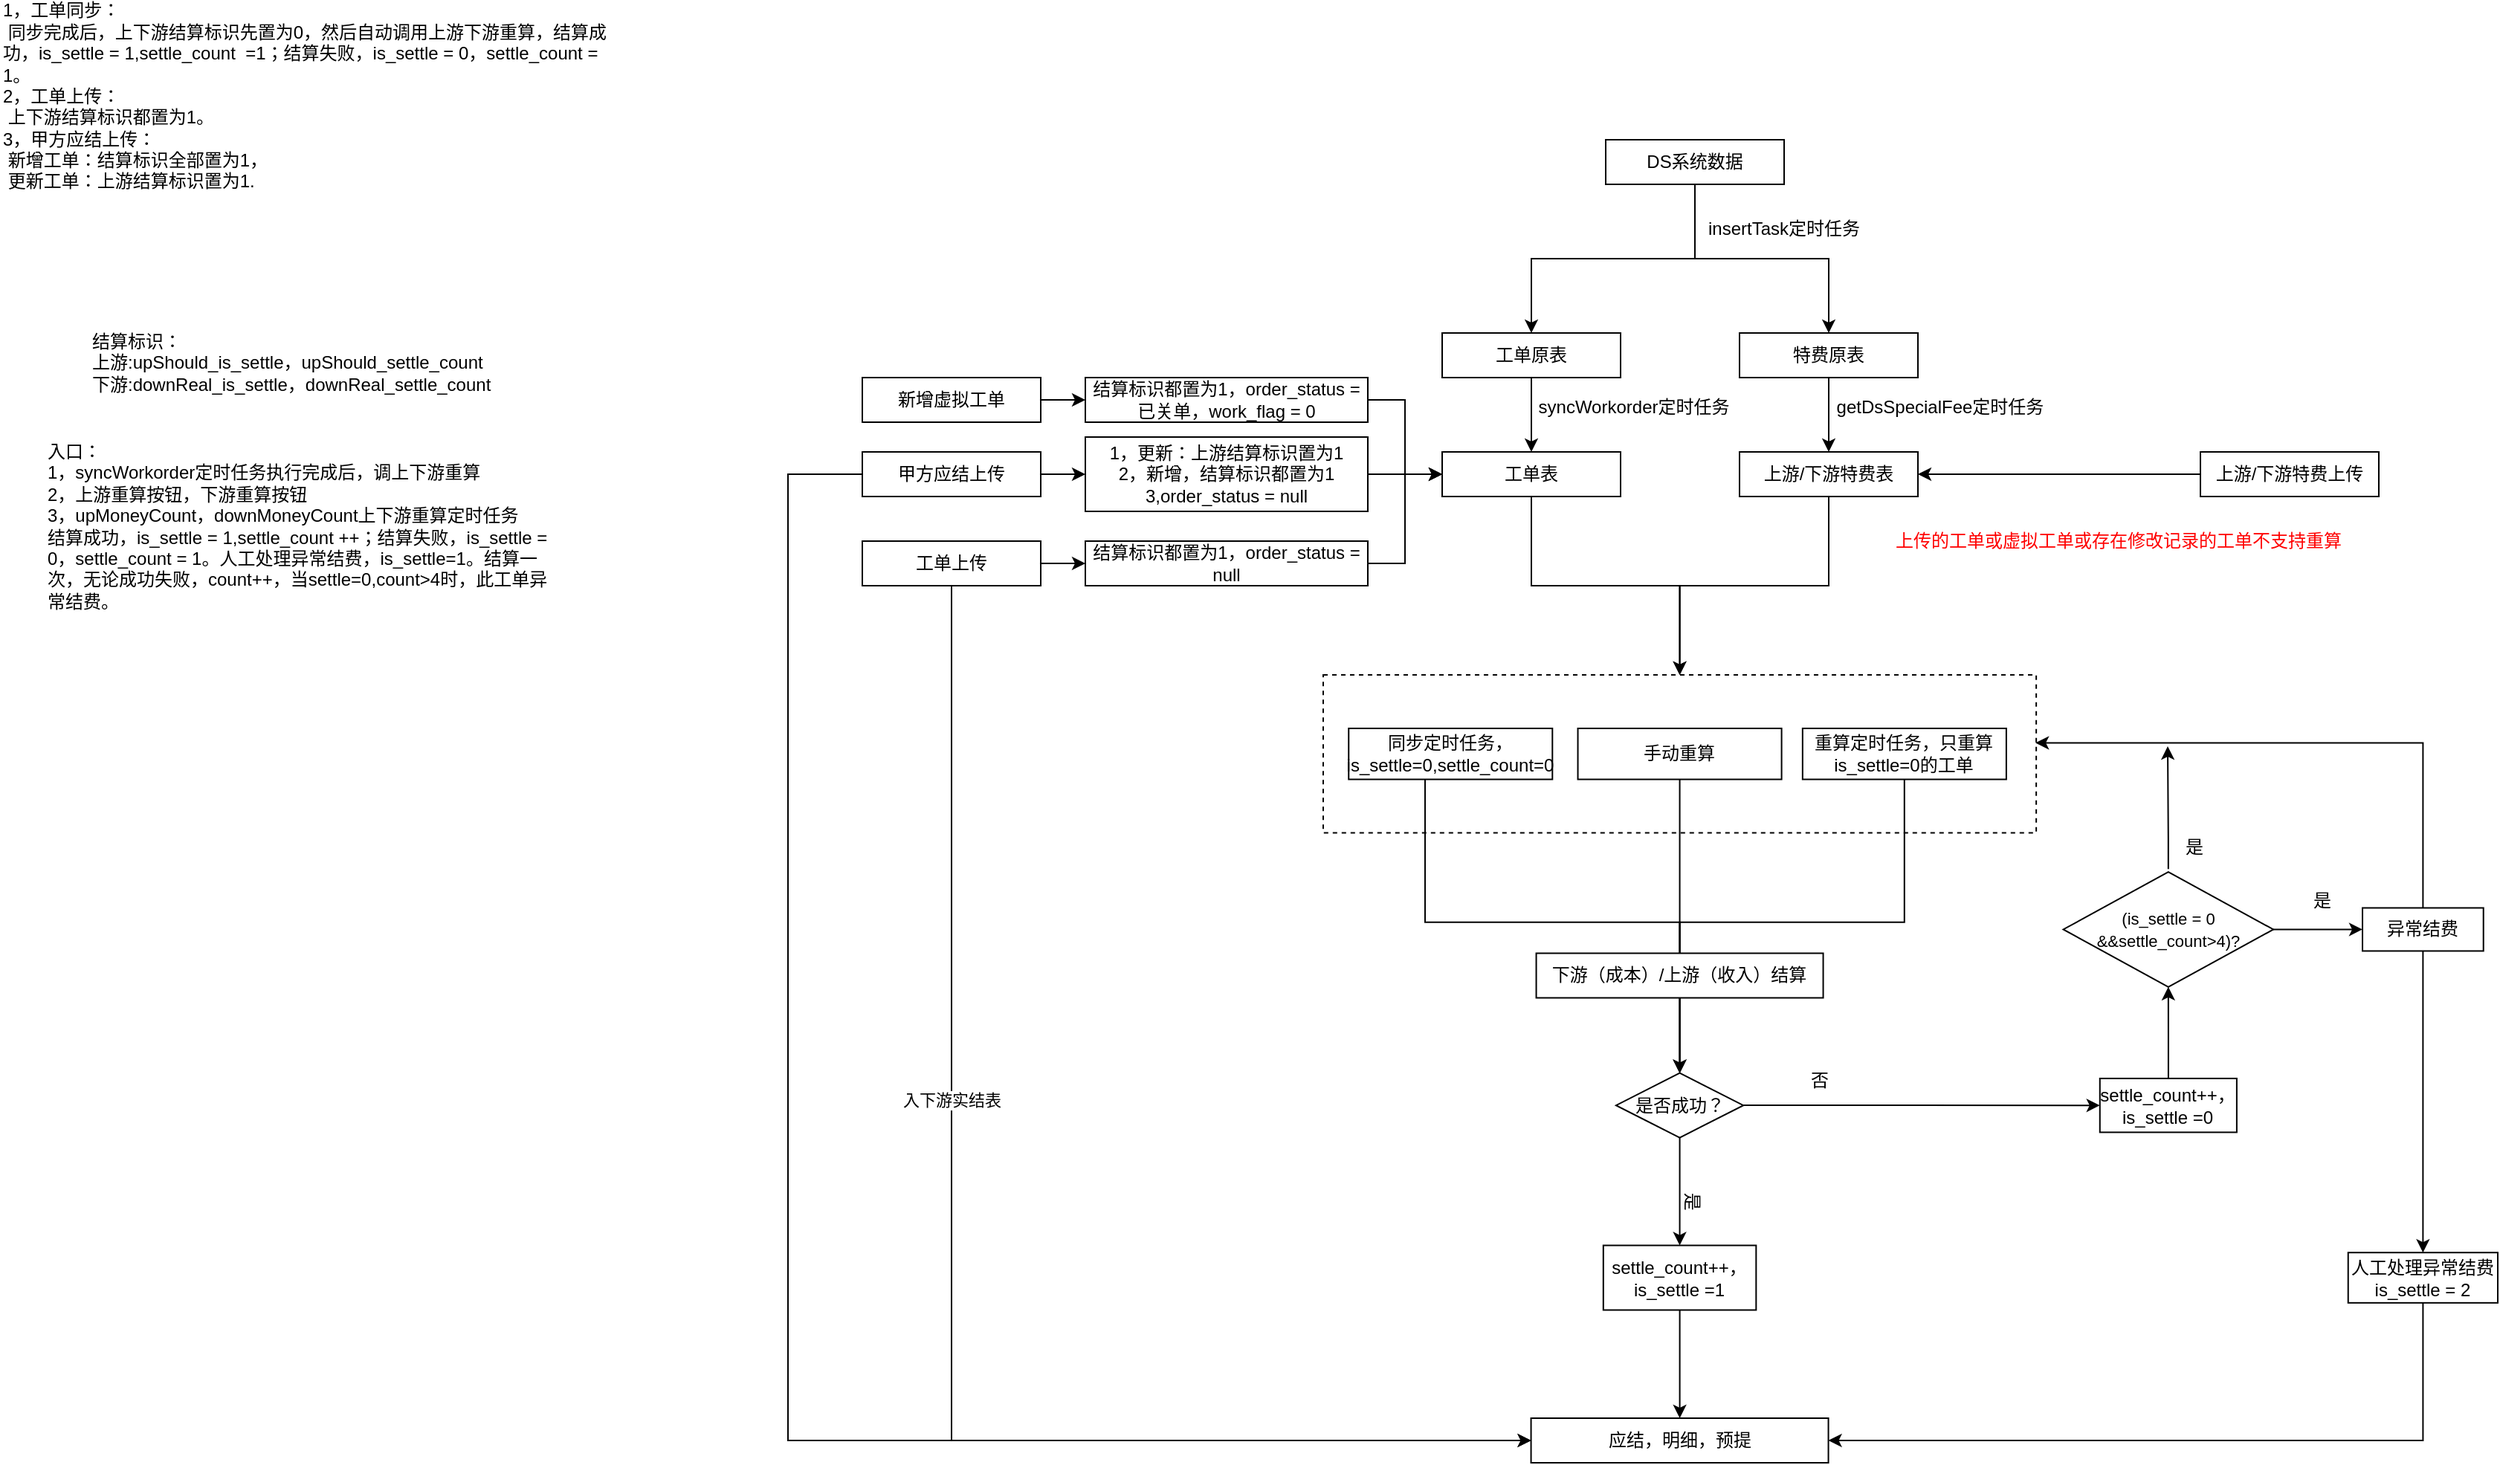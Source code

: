 <mxfile version="14.7.6" type="github">
  <diagram id="AOBUn9HALy5-eKRLtoJs" name="第 1 页">
    <mxGraphModel dx="2249" dy="755" grid="1" gridSize="10" guides="1" tooltips="1" connect="1" arrows="1" fold="1" page="1" pageScale="1" pageWidth="827" pageHeight="1169" math="0" shadow="0">
      <root>
        <mxCell id="0" />
        <mxCell id="1" parent="0" />
        <mxCell id="oPyZHrdhsSQBrQFMob7v-162" value="" style="group" parent="1" vertex="1" connectable="0">
          <mxGeometry x="-770" y="110" width="1680" height="980" as="geometry" />
        </mxCell>
        <mxCell id="oPyZHrdhsSQBrQFMob7v-10" value="结算标识：&lt;br&gt;上游:upShould_is_settle，upShould_settle_count&lt;br&gt;下游:downReal_is_settle，downReal_settle_count" style="text;html=1;strokeColor=none;fillColor=none;align=left;verticalAlign=middle;whiteSpace=wrap;rounded=0;" parent="oPyZHrdhsSQBrQFMob7v-162" vertex="1">
          <mxGeometry x="60" y="215" width="330" height="50" as="geometry" />
        </mxCell>
        <mxCell id="oPyZHrdhsSQBrQFMob7v-12" value="入口：&lt;br&gt;1，syncWorkorder定时任务执行完成后，调上下游重算&lt;br&gt;&lt;div&gt;&lt;span&gt;2，上游重算按钮，下游重算按钮&lt;/span&gt;&lt;/div&gt;&lt;div&gt;&lt;span&gt;3，upMoneyCount，downMoneyCount上下游重算定时任务&lt;/span&gt;&lt;/div&gt;&lt;div&gt;结算成功，is_settle = 1,settle_count&amp;nbsp;&lt;span&gt;++&lt;/span&gt;；结算失败，is_settle = 0，settle_count = 1。人工处理异常结费，is_settle=1。结算一次，无论成功失败，count++，当settle=0,count&amp;gt;4时，此工单异常结费。&lt;span&gt;&lt;br&gt;&lt;/span&gt;&lt;/div&gt;" style="text;html=1;strokeColor=none;fillColor=none;align=left;verticalAlign=middle;whiteSpace=wrap;rounded=0;" parent="oPyZHrdhsSQBrQFMob7v-162" vertex="1">
          <mxGeometry x="30" y="285" width="350" height="130" as="geometry" />
        </mxCell>
        <mxCell id="oPyZHrdhsSQBrQFMob7v-13" value="1，工单同步：&lt;br&gt;&lt;span style=&quot;white-space: pre&quot;&gt; &lt;/span&gt;同步完成后，上下游结算标识先置为0，然后自动调用上游下游重算，结算成功，is_settle = 1,settle_count &lt;span style=&quot;white-space: pre&quot;&gt; &lt;/span&gt;=1；结算失败，is_settle = 0，settle_count = 1。&lt;br&gt;2，工单上传：&lt;br&gt;&lt;span style=&quot;white-space: pre&quot;&gt; &lt;/span&gt;上下游结算标识都置为1。&lt;br&gt;3，甲方应结上传：&lt;br&gt;&lt;span style=&quot;white-space: pre&quot;&gt; &lt;/span&gt;新增工单：结算标识全部置为1，&lt;br&gt;&lt;span style=&quot;white-space: pre&quot;&gt; &lt;/span&gt;更新工单：上游结算标识置为1.&lt;br&gt;&lt;span style=&quot;white-space: pre&quot;&gt; &lt;/span&gt;&lt;br&gt;&lt;span style=&quot;white-space: pre&quot;&gt; &lt;/span&gt;" style="text;html=1;strokeColor=none;fillColor=none;align=left;verticalAlign=middle;whiteSpace=wrap;rounded=0;" parent="oPyZHrdhsSQBrQFMob7v-162" vertex="1">
          <mxGeometry width="410" height="150" as="geometry" />
        </mxCell>
        <mxCell id="oPyZHrdhsSQBrQFMob7v-1" value="DS系统数据" style="rounded=0;whiteSpace=wrap;html=1;" parent="oPyZHrdhsSQBrQFMob7v-162" vertex="1">
          <mxGeometry x="1080" y="90" width="120" height="30" as="geometry" />
        </mxCell>
        <mxCell id="oPyZHrdhsSQBrQFMob7v-2" value="工单原表" style="rounded=0;whiteSpace=wrap;html=1;" parent="oPyZHrdhsSQBrQFMob7v-162" vertex="1">
          <mxGeometry x="970" y="220" width="120" height="30" as="geometry" />
        </mxCell>
        <mxCell id="oPyZHrdhsSQBrQFMob7v-142" style="edgeStyle=orthogonalEdgeStyle;rounded=0;orthogonalLoop=1;jettySize=auto;html=1;entryX=0.5;entryY=0;entryDx=0;entryDy=0;fontColor=#000000;" parent="oPyZHrdhsSQBrQFMob7v-162" source="oPyZHrdhsSQBrQFMob7v-1" target="oPyZHrdhsSQBrQFMob7v-2" edge="1">
          <mxGeometry x="530" y="90" as="geometry" />
        </mxCell>
        <mxCell id="oPyZHrdhsSQBrQFMob7v-3" value="工单表" style="rounded=0;whiteSpace=wrap;html=1;" parent="oPyZHrdhsSQBrQFMob7v-162" vertex="1">
          <mxGeometry x="970" y="300" width="120" height="30" as="geometry" />
        </mxCell>
        <mxCell id="oPyZHrdhsSQBrQFMob7v-146" style="edgeStyle=orthogonalEdgeStyle;rounded=0;orthogonalLoop=1;jettySize=auto;html=1;fontColor=#000000;" parent="oPyZHrdhsSQBrQFMob7v-162" source="oPyZHrdhsSQBrQFMob7v-2" target="oPyZHrdhsSQBrQFMob7v-3" edge="1">
          <mxGeometry x="530" y="90" as="geometry" />
        </mxCell>
        <mxCell id="oPyZHrdhsSQBrQFMob7v-4" value="insertTask定时任务" style="text;html=1;strokeColor=none;fillColor=none;align=center;verticalAlign=middle;whiteSpace=wrap;rounded=0;" parent="oPyZHrdhsSQBrQFMob7v-162" vertex="1">
          <mxGeometry x="1115" y="130" width="170" height="40" as="geometry" />
        </mxCell>
        <mxCell id="oPyZHrdhsSQBrQFMob7v-5" value="syncWorkorder定时任务" style="text;html=1;strokeColor=none;fillColor=none;align=center;verticalAlign=middle;whiteSpace=wrap;rounded=0;" parent="oPyZHrdhsSQBrQFMob7v-162" vertex="1">
          <mxGeometry x="1014" y="260" width="170" height="20" as="geometry" />
        </mxCell>
        <mxCell id="oPyZHrdhsSQBrQFMob7v-9" value="应结，明细，预提" style="rounded=0;whiteSpace=wrap;html=1;" parent="oPyZHrdhsSQBrQFMob7v-162" vertex="1">
          <mxGeometry x="1029.78" y="950" width="200" height="30" as="geometry" />
        </mxCell>
        <mxCell id="oPyZHrdhsSQBrQFMob7v-149" style="edgeStyle=orthogonalEdgeStyle;rounded=0;orthogonalLoop=1;jettySize=auto;html=1;fontColor=#000000;" parent="oPyZHrdhsSQBrQFMob7v-162" source="oPyZHrdhsSQBrQFMob7v-3" target="oPyZHrdhsSQBrQFMob7v-45" edge="1">
          <mxGeometry x="530" y="90" as="geometry" />
        </mxCell>
        <mxCell id="oPyZHrdhsSQBrQFMob7v-92" value="" style="edgeStyle=orthogonalEdgeStyle;rounded=0;orthogonalLoop=1;jettySize=auto;html=1;fontColor=#000000;entryX=0;entryY=0.5;entryDx=0;entryDy=0;" parent="oPyZHrdhsSQBrQFMob7v-162" source="oPyZHrdhsSQBrQFMob7v-61" target="oPyZHrdhsSQBrQFMob7v-9" edge="1">
          <mxGeometry x="530" y="90" as="geometry">
            <mxPoint x="720" y="415" as="targetPoint" />
            <Array as="points">
              <mxPoint x="640" y="965" />
            </Array>
          </mxGeometry>
        </mxCell>
        <mxCell id="oPyZHrdhsSQBrQFMob7v-99" value="入下游实结表" style="edgeLabel;html=1;align=center;verticalAlign=middle;resizable=0;points=[];fontColor=#000000;" parent="oPyZHrdhsSQBrQFMob7v-92" vertex="1" connectable="0">
          <mxGeometry x="-0.284" relative="1" as="geometry">
            <mxPoint as="offset" />
          </mxGeometry>
        </mxCell>
        <mxCell id="oPyZHrdhsSQBrQFMob7v-61" value="工单上传" style="rounded=0;whiteSpace=wrap;html=1;" parent="oPyZHrdhsSQBrQFMob7v-162" vertex="1">
          <mxGeometry x="580" y="360" width="120" height="30" as="geometry" />
        </mxCell>
        <mxCell id="oPyZHrdhsSQBrQFMob7v-157" style="edgeStyle=orthogonalEdgeStyle;rounded=0;orthogonalLoop=1;jettySize=auto;html=1;entryX=0;entryY=0.5;entryDx=0;entryDy=0;fontColor=#000000;" parent="oPyZHrdhsSQBrQFMob7v-162" source="oPyZHrdhsSQBrQFMob7v-62" target="oPyZHrdhsSQBrQFMob7v-9" edge="1">
          <mxGeometry x="530" y="90" as="geometry">
            <Array as="points">
              <mxPoint x="530" y="315" />
              <mxPoint x="530" y="965" />
            </Array>
          </mxGeometry>
        </mxCell>
        <mxCell id="oPyZHrdhsSQBrQFMob7v-62" value="甲方应结上传" style="rounded=0;whiteSpace=wrap;html=1;" parent="oPyZHrdhsSQBrQFMob7v-162" vertex="1">
          <mxGeometry x="580" y="300" width="120" height="30" as="geometry" />
        </mxCell>
        <mxCell id="oPyZHrdhsSQBrQFMob7v-66" value="特费原表" style="rounded=0;whiteSpace=wrap;html=1;" parent="oPyZHrdhsSQBrQFMob7v-162" vertex="1">
          <mxGeometry x="1170" y="220" width="120" height="30" as="geometry" />
        </mxCell>
        <mxCell id="oPyZHrdhsSQBrQFMob7v-145" style="edgeStyle=orthogonalEdgeStyle;rounded=0;orthogonalLoop=1;jettySize=auto;html=1;entryX=0.5;entryY=0;entryDx=0;entryDy=0;fontColor=#000000;" parent="oPyZHrdhsSQBrQFMob7v-162" source="oPyZHrdhsSQBrQFMob7v-1" target="oPyZHrdhsSQBrQFMob7v-66" edge="1">
          <mxGeometry x="530" y="90" as="geometry" />
        </mxCell>
        <mxCell id="oPyZHrdhsSQBrQFMob7v-67" value="上游/下游特费表" style="rounded=0;whiteSpace=wrap;html=1;" parent="oPyZHrdhsSQBrQFMob7v-162" vertex="1">
          <mxGeometry x="1170" y="300" width="120" height="30" as="geometry" />
        </mxCell>
        <mxCell id="oPyZHrdhsSQBrQFMob7v-147" style="edgeStyle=orthogonalEdgeStyle;rounded=0;orthogonalLoop=1;jettySize=auto;html=1;fontColor=#000000;" parent="oPyZHrdhsSQBrQFMob7v-162" source="oPyZHrdhsSQBrQFMob7v-66" target="oPyZHrdhsSQBrQFMob7v-67" edge="1">
          <mxGeometry x="530" y="90" as="geometry" />
        </mxCell>
        <mxCell id="oPyZHrdhsSQBrQFMob7v-68" value="getDsSpecialFee定时任务" style="text;html=1;strokeColor=none;fillColor=none;align=center;verticalAlign=middle;whiteSpace=wrap;rounded=0;" parent="oPyZHrdhsSQBrQFMob7v-162" vertex="1">
          <mxGeometry x="1220" y="260" width="170" height="20" as="geometry" />
        </mxCell>
        <mxCell id="oPyZHrdhsSQBrQFMob7v-148" style="edgeStyle=orthogonalEdgeStyle;rounded=0;orthogonalLoop=1;jettySize=auto;html=1;entryX=1;entryY=0.5;entryDx=0;entryDy=0;fontColor=#000000;" parent="oPyZHrdhsSQBrQFMob7v-162" source="oPyZHrdhsSQBrQFMob7v-69" target="oPyZHrdhsSQBrQFMob7v-67" edge="1">
          <mxGeometry x="530" y="90" as="geometry" />
        </mxCell>
        <mxCell id="oPyZHrdhsSQBrQFMob7v-69" value="上游/下游特费上传" style="rounded=0;whiteSpace=wrap;html=1;" parent="oPyZHrdhsSQBrQFMob7v-162" vertex="1">
          <mxGeometry x="1480" y="300" width="120" height="30" as="geometry" />
        </mxCell>
        <mxCell id="oPyZHrdhsSQBrQFMob7v-110" value="" style="edgeStyle=orthogonalEdgeStyle;rounded=0;orthogonalLoop=1;jettySize=auto;html=1;fontColor=#000000;" parent="oPyZHrdhsSQBrQFMob7v-162" source="oPyZHrdhsSQBrQFMob7v-106" target="oPyZHrdhsSQBrQFMob7v-3" edge="1">
          <mxGeometry x="530" y="90" as="geometry" />
        </mxCell>
        <mxCell id="oPyZHrdhsSQBrQFMob7v-106" value="1，更新：上游结算标识置为1&lt;br&gt;2，新增，结算标识都置为1&lt;br&gt;3,order_status = null" style="rounded=0;whiteSpace=wrap;html=1;" parent="oPyZHrdhsSQBrQFMob7v-162" vertex="1">
          <mxGeometry x="730" y="290" width="190" height="50" as="geometry" />
        </mxCell>
        <mxCell id="oPyZHrdhsSQBrQFMob7v-111" value="" style="edgeStyle=orthogonalEdgeStyle;rounded=0;orthogonalLoop=1;jettySize=auto;html=1;fontColor=#000000;entryX=0;entryY=0.5;entryDx=0;entryDy=0;" parent="oPyZHrdhsSQBrQFMob7v-162" source="oPyZHrdhsSQBrQFMob7v-107" target="oPyZHrdhsSQBrQFMob7v-3" edge="1">
          <mxGeometry x="530" y="90" as="geometry" />
        </mxCell>
        <mxCell id="oPyZHrdhsSQBrQFMob7v-107" value="结算标识都置为1，order_status = null" style="rounded=0;whiteSpace=wrap;html=1;" parent="oPyZHrdhsSQBrQFMob7v-162" vertex="1">
          <mxGeometry x="730" y="360" width="190" height="30" as="geometry" />
        </mxCell>
        <mxCell id="oPyZHrdhsSQBrQFMob7v-108" value="" style="edgeStyle=orthogonalEdgeStyle;rounded=0;orthogonalLoop=1;jettySize=auto;html=1;fontColor=#000000;entryX=0;entryY=0.5;entryDx=0;entryDy=0;" parent="oPyZHrdhsSQBrQFMob7v-162" source="oPyZHrdhsSQBrQFMob7v-62" target="oPyZHrdhsSQBrQFMob7v-106" edge="1">
          <mxGeometry x="530" y="90" as="geometry" />
        </mxCell>
        <mxCell id="oPyZHrdhsSQBrQFMob7v-151" style="edgeStyle=orthogonalEdgeStyle;rounded=0;orthogonalLoop=1;jettySize=auto;html=1;fontColor=#000000;" parent="oPyZHrdhsSQBrQFMob7v-162" source="oPyZHrdhsSQBrQFMob7v-17" target="oPyZHrdhsSQBrQFMob7v-9" edge="1">
          <mxGeometry x="530" y="90" as="geometry" />
        </mxCell>
        <mxCell id="oPyZHrdhsSQBrQFMob7v-109" value="" style="edgeStyle=orthogonalEdgeStyle;rounded=0;orthogonalLoop=1;jettySize=auto;html=1;fontColor=#000000;" parent="oPyZHrdhsSQBrQFMob7v-162" source="oPyZHrdhsSQBrQFMob7v-61" target="oPyZHrdhsSQBrQFMob7v-107" edge="1">
          <mxGeometry x="530" y="90" as="geometry" />
        </mxCell>
        <mxCell id="oPyZHrdhsSQBrQFMob7v-152" style="edgeStyle=orthogonalEdgeStyle;rounded=0;orthogonalLoop=1;jettySize=auto;html=1;entryX=1;entryY=0.5;entryDx=0;entryDy=0;fontColor=#000000;" parent="oPyZHrdhsSQBrQFMob7v-162" source="oPyZHrdhsSQBrQFMob7v-55" target="oPyZHrdhsSQBrQFMob7v-9" edge="1">
          <mxGeometry x="530" y="90" as="geometry">
            <Array as="points">
              <mxPoint x="1630" y="965" />
            </Array>
          </mxGeometry>
        </mxCell>
        <mxCell id="oPyZHrdhsSQBrQFMob7v-153" value="新增虚拟工单" style="rounded=0;whiteSpace=wrap;html=1;" parent="oPyZHrdhsSQBrQFMob7v-162" vertex="1">
          <mxGeometry x="580" y="250" width="120" height="30" as="geometry" />
        </mxCell>
        <mxCell id="oPyZHrdhsSQBrQFMob7v-156" style="edgeStyle=orthogonalEdgeStyle;rounded=0;orthogonalLoop=1;jettySize=auto;html=1;entryX=0;entryY=0.5;entryDx=0;entryDy=0;fontColor=#000000;" parent="oPyZHrdhsSQBrQFMob7v-162" source="oPyZHrdhsSQBrQFMob7v-154" target="oPyZHrdhsSQBrQFMob7v-3" edge="1">
          <mxGeometry x="530" y="90" as="geometry" />
        </mxCell>
        <mxCell id="oPyZHrdhsSQBrQFMob7v-154" value="结算标识都置为1，order_status = 已关单，work_flag = 0" style="rounded=0;whiteSpace=wrap;html=1;" parent="oPyZHrdhsSQBrQFMob7v-162" vertex="1">
          <mxGeometry x="730" y="250" width="190" height="30" as="geometry" />
        </mxCell>
        <mxCell id="oPyZHrdhsSQBrQFMob7v-155" style="edgeStyle=orthogonalEdgeStyle;rounded=0;orthogonalLoop=1;jettySize=auto;html=1;entryX=0;entryY=0.5;entryDx=0;entryDy=0;fontColor=#000000;" parent="oPyZHrdhsSQBrQFMob7v-162" source="oPyZHrdhsSQBrQFMob7v-153" target="oPyZHrdhsSQBrQFMob7v-154" edge="1">
          <mxGeometry x="530" y="90" as="geometry" />
        </mxCell>
        <mxCell id="oPyZHrdhsSQBrQFMob7v-159" value="&lt;font color=&quot;#ff0000&quot;&gt;上传的工单或虚拟工单或存在修改记录的工单&lt;/font&gt;&lt;span style=&quot;color: rgb(255 , 0 , 0)&quot;&gt;不支持重算&lt;/span&gt;" style="text;html=1;strokeColor=none;fillColor=none;align=center;verticalAlign=middle;whiteSpace=wrap;rounded=0;fontColor=#000000;" parent="oPyZHrdhsSQBrQFMob7v-162" vertex="1">
          <mxGeometry x="1249.78" y="350" width="350.22" height="20" as="geometry" />
        </mxCell>
        <mxCell id="oPyZHrdhsSQBrQFMob7v-57" value="" style="group" parent="oPyZHrdhsSQBrQFMob7v-162" vertex="1" connectable="0">
          <mxGeometry x="890" y="450" width="790" height="427.25" as="geometry" />
        </mxCell>
        <mxCell id="oPyZHrdhsSQBrQFMob7v-45" value="" style="rounded=0;whiteSpace=wrap;html=1;dashed=1;" parent="oPyZHrdhsSQBrQFMob7v-57" vertex="1">
          <mxGeometry width="479.566" height="106.269" as="geometry" />
        </mxCell>
        <mxCell id="oPyZHrdhsSQBrQFMob7v-14" value="同步定时任务，is_settle=0,settle_count=0" style="rounded=0;whiteSpace=wrap;html=1;" parent="oPyZHrdhsSQBrQFMob7v-57" vertex="1">
          <mxGeometry x="17.127" y="35.987" width="137.019" height="34.296" as="geometry" />
        </mxCell>
        <mxCell id="oPyZHrdhsSQBrQFMob7v-15" value="是否成功？" style="rhombus;whiteSpace=wrap;html=1;" parent="oPyZHrdhsSQBrQFMob7v-57" vertex="1">
          <mxGeometry x="196.965" y="267.846" width="85.637" height="43.474" as="geometry" />
        </mxCell>
        <mxCell id="oPyZHrdhsSQBrQFMob7v-32" style="edgeStyle=orthogonalEdgeStyle;rounded=0;orthogonalLoop=1;jettySize=auto;html=1;" parent="oPyZHrdhsSQBrQFMob7v-57" source="oPyZHrdhsSQBrQFMob7v-14" target="oPyZHrdhsSQBrQFMob7v-15" edge="1">
          <mxGeometry relative="1" as="geometry">
            <Array as="points">
              <mxPoint x="68.509" y="166.408" />
              <mxPoint x="239.783" y="166.408" />
            </Array>
          </mxGeometry>
        </mxCell>
        <mxCell id="oPyZHrdhsSQBrQFMob7v-17" value="settle_count++，&lt;br&gt;is_settle =1" style="rounded=0;whiteSpace=wrap;html=1;" parent="oPyZHrdhsSQBrQFMob7v-57" vertex="1">
          <mxGeometry x="188.401" y="383.776" width="102.764" height="43.474" as="geometry" />
        </mxCell>
        <mxCell id="oPyZHrdhsSQBrQFMob7v-36" style="edgeStyle=orthogonalEdgeStyle;rounded=0;orthogonalLoop=1;jettySize=auto;html=1;entryX=0.5;entryY=0;entryDx=0;entryDy=0;" parent="oPyZHrdhsSQBrQFMob7v-57" source="oPyZHrdhsSQBrQFMob7v-15" target="oPyZHrdhsSQBrQFMob7v-17" edge="1">
          <mxGeometry relative="1" as="geometry" />
        </mxCell>
        <mxCell id="oPyZHrdhsSQBrQFMob7v-20" value="是" style="text;html=1;strokeColor=none;fillColor=none;align=center;verticalAlign=middle;whiteSpace=wrap;rounded=0;rotation=90;" parent="oPyZHrdhsSQBrQFMob7v-57" vertex="1">
          <mxGeometry x="231.22" y="345.133" width="34.255" height="19.322" as="geometry" />
        </mxCell>
        <mxCell id="oPyZHrdhsSQBrQFMob7v-21" value="settle_count++，&lt;br&gt;is_settle =0" style="rounded=0;whiteSpace=wrap;html=1;" parent="oPyZHrdhsSQBrQFMob7v-57" vertex="1">
          <mxGeometry x="522.385" y="271.469" width="92.06" height="36.228" as="geometry" />
        </mxCell>
        <mxCell id="oPyZHrdhsSQBrQFMob7v-34" style="edgeStyle=orthogonalEdgeStyle;rounded=0;orthogonalLoop=1;jettySize=auto;html=1;entryX=0;entryY=0.5;entryDx=0;entryDy=0;" parent="oPyZHrdhsSQBrQFMob7v-57" source="oPyZHrdhsSQBrQFMob7v-15" target="oPyZHrdhsSQBrQFMob7v-21" edge="1">
          <mxGeometry relative="1" as="geometry" />
        </mxCell>
        <mxCell id="oPyZHrdhsSQBrQFMob7v-30" value="否" style="text;html=1;strokeColor=none;fillColor=none;align=center;verticalAlign=middle;whiteSpace=wrap;rounded=0;" parent="oPyZHrdhsSQBrQFMob7v-57" vertex="1">
          <mxGeometry x="316.86" y="257.25" width="34.25" height="31.66" as="geometry" />
        </mxCell>
        <mxCell id="oPyZHrdhsSQBrQFMob7v-37" value="&lt;font style=&quot;font-size: 11px&quot;&gt;(is_settle = 0 &amp;amp;&amp;amp;settle_count&amp;gt;4)?&lt;/font&gt;" style="rhombus;whiteSpace=wrap;html=1;" parent="oPyZHrdhsSQBrQFMob7v-57" vertex="1">
          <mxGeometry x="497.764" y="132.595" width="141.301" height="77.287" as="geometry" />
        </mxCell>
        <mxCell id="oPyZHrdhsSQBrQFMob7v-46" style="edgeStyle=orthogonalEdgeStyle;rounded=0;orthogonalLoop=1;jettySize=auto;html=1;entryX=0.5;entryY=1;entryDx=0;entryDy=0;" parent="oPyZHrdhsSQBrQFMob7v-57" source="oPyZHrdhsSQBrQFMob7v-21" target="oPyZHrdhsSQBrQFMob7v-37" edge="1">
          <mxGeometry relative="1" as="geometry" />
        </mxCell>
        <mxCell id="oPyZHrdhsSQBrQFMob7v-51" style="edgeStyle=orthogonalEdgeStyle;rounded=0;orthogonalLoop=1;jettySize=auto;html=1;entryX=0.999;entryY=0.43;entryDx=0;entryDy=0;entryPerimeter=0;exitX=0.5;exitY=0;exitDx=0;exitDy=0;" parent="oPyZHrdhsSQBrQFMob7v-57" source="oPyZHrdhsSQBrQFMob7v-38" target="oPyZHrdhsSQBrQFMob7v-45" edge="1">
          <mxGeometry relative="1" as="geometry">
            <Array as="points">
              <mxPoint x="739.902" y="45.647" />
            </Array>
          </mxGeometry>
        </mxCell>
        <mxCell id="oPyZHrdhsSQBrQFMob7v-38" value="异常结费" style="rounded=0;whiteSpace=wrap;html=1;" parent="oPyZHrdhsSQBrQFMob7v-57" vertex="1">
          <mxGeometry x="699.011" y="156.747" width="81.355" height="28.982" as="geometry" />
        </mxCell>
        <mxCell id="oPyZHrdhsSQBrQFMob7v-48" style="edgeStyle=orthogonalEdgeStyle;rounded=0;orthogonalLoop=1;jettySize=auto;html=1;entryX=0;entryY=0.5;entryDx=0;entryDy=0;" parent="oPyZHrdhsSQBrQFMob7v-57" source="oPyZHrdhsSQBrQFMob7v-37" target="oPyZHrdhsSQBrQFMob7v-38" edge="1">
          <mxGeometry relative="1" as="geometry" />
        </mxCell>
        <mxCell id="oPyZHrdhsSQBrQFMob7v-40" style="edgeStyle=orthogonalEdgeStyle;rounded=0;orthogonalLoop=1;jettySize=auto;html=1;entryX=0.5;entryY=0;entryDx=0;entryDy=0;" parent="oPyZHrdhsSQBrQFMob7v-57" source="oPyZHrdhsSQBrQFMob7v-39" target="oPyZHrdhsSQBrQFMob7v-15" edge="1">
          <mxGeometry relative="1" as="geometry" />
        </mxCell>
        <mxCell id="oPyZHrdhsSQBrQFMob7v-39" value="手动重算" style="rounded=0;whiteSpace=wrap;html=1;" parent="oPyZHrdhsSQBrQFMob7v-57" vertex="1">
          <mxGeometry x="171.274" y="35.987" width="137.019" height="34.296" as="geometry" />
        </mxCell>
        <mxCell id="oPyZHrdhsSQBrQFMob7v-43" style="edgeStyle=orthogonalEdgeStyle;rounded=0;orthogonalLoop=1;jettySize=auto;html=1;entryX=0.5;entryY=0;entryDx=0;entryDy=0;" parent="oPyZHrdhsSQBrQFMob7v-57" source="oPyZHrdhsSQBrQFMob7v-42" target="oPyZHrdhsSQBrQFMob7v-15" edge="1">
          <mxGeometry relative="1" as="geometry">
            <Array as="points">
              <mxPoint x="391.36" y="166.408" />
              <mxPoint x="239.783" y="166.408" />
            </Array>
          </mxGeometry>
        </mxCell>
        <mxCell id="oPyZHrdhsSQBrQFMob7v-42" value="重算定时任务，只重算is_settle=0的工单" style="rounded=0;whiteSpace=wrap;html=1;" parent="oPyZHrdhsSQBrQFMob7v-57" vertex="1">
          <mxGeometry x="322.423" y="35.987" width="137.019" height="34.296" as="geometry" />
        </mxCell>
        <mxCell id="oPyZHrdhsSQBrQFMob7v-49" value="是" style="text;html=1;strokeColor=none;fillColor=none;align=center;verticalAlign=middle;whiteSpace=wrap;rounded=0;dashed=1;" parent="oPyZHrdhsSQBrQFMob7v-57" vertex="1">
          <mxGeometry x="655.122" y="142.256" width="34.255" height="19.322" as="geometry" />
        </mxCell>
        <mxCell id="oPyZHrdhsSQBrQFMob7v-53" value="是" style="text;html=1;strokeColor=none;fillColor=none;align=center;verticalAlign=middle;whiteSpace=wrap;rounded=0;dashed=1;" parent="oPyZHrdhsSQBrQFMob7v-57" vertex="1">
          <mxGeometry x="569.485" y="106.269" width="34.255" height="19.322" as="geometry" />
        </mxCell>
        <mxCell id="oPyZHrdhsSQBrQFMob7v-55" value="人工处理异常结费&lt;br&gt;is_settle = 2" style="rounded=0;whiteSpace=wrap;html=1;" parent="oPyZHrdhsSQBrQFMob7v-57" vertex="1">
          <mxGeometry x="689.377" y="388.607" width="100.623" height="33.813" as="geometry" />
        </mxCell>
        <mxCell id="oPyZHrdhsSQBrQFMob7v-56" style="edgeStyle=orthogonalEdgeStyle;rounded=0;orthogonalLoop=1;jettySize=auto;html=1;entryX=0.5;entryY=0;entryDx=0;entryDy=0;" parent="oPyZHrdhsSQBrQFMob7v-57" source="oPyZHrdhsSQBrQFMob7v-38" target="oPyZHrdhsSQBrQFMob7v-55" edge="1">
          <mxGeometry relative="1" as="geometry" />
        </mxCell>
        <mxCell id="oPyZHrdhsSQBrQFMob7v-6" value="下游（成本）/上游（收入）结算" style="rounded=0;whiteSpace=wrap;html=1;" parent="oPyZHrdhsSQBrQFMob7v-57" vertex="1">
          <mxGeometry x="143.28" y="187.25" width="193" height="30" as="geometry" />
        </mxCell>
        <mxCell id="oPyZHrdhsSQBrQFMob7v-150" style="edgeStyle=orthogonalEdgeStyle;rounded=0;orthogonalLoop=1;jettySize=auto;html=1;entryX=0.5;entryY=0;entryDx=0;entryDy=0;fontColor=#000000;" parent="oPyZHrdhsSQBrQFMob7v-162" source="oPyZHrdhsSQBrQFMob7v-67" target="oPyZHrdhsSQBrQFMob7v-45" edge="1">
          <mxGeometry x="530" y="90" as="geometry" />
        </mxCell>
        <mxCell id="oPyZHrdhsSQBrQFMob7v-58" style="edgeStyle=orthogonalEdgeStyle;rounded=0;orthogonalLoop=1;jettySize=auto;html=1;" parent="oPyZHrdhsSQBrQFMob7v-162" edge="1">
          <mxGeometry x="890" y="438" as="geometry">
            <mxPoint x="1458" y="498" as="targetPoint" />
            <mxPoint x="1458.412" y="580.596" as="sourcePoint" />
            <Array as="points">
              <mxPoint x="1458" y="560" />
              <mxPoint x="1458" y="560" />
            </Array>
          </mxGeometry>
        </mxCell>
      </root>
    </mxGraphModel>
  </diagram>
</mxfile>
